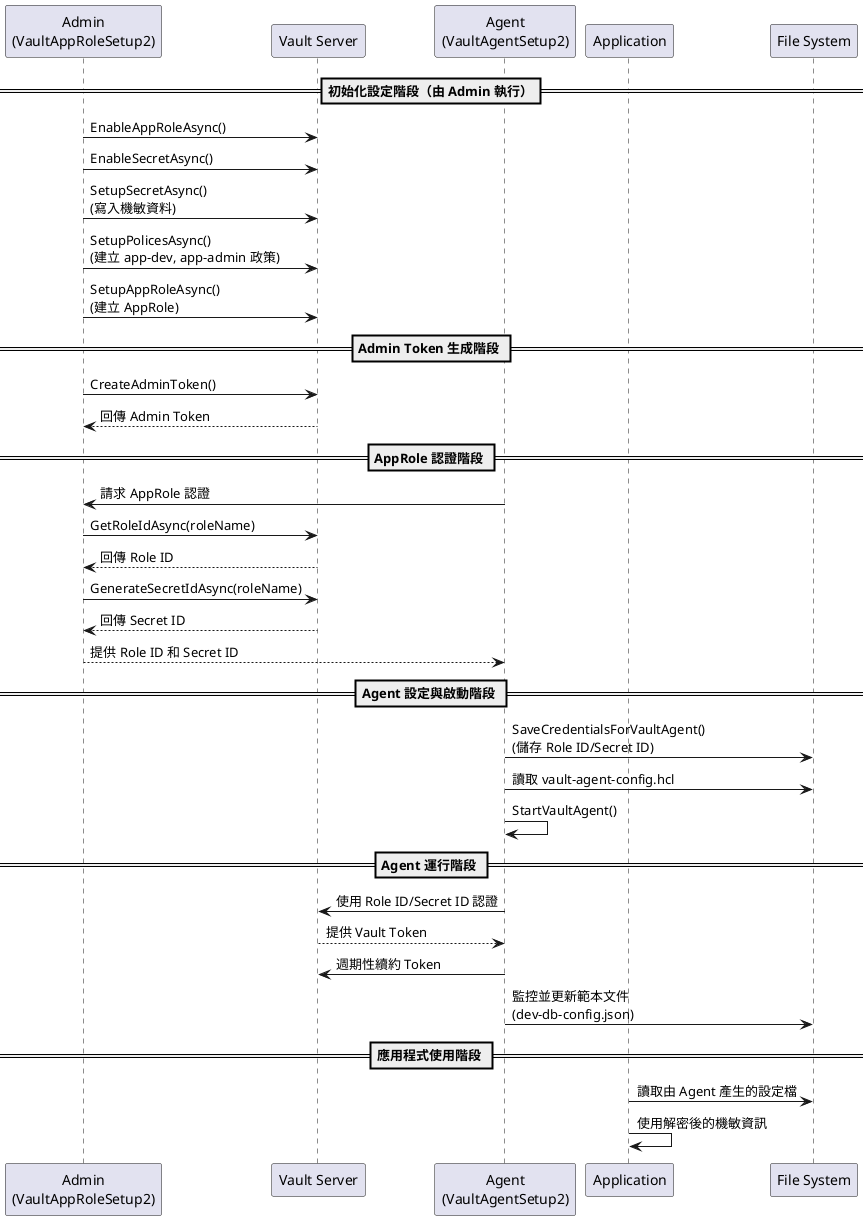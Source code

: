 @startuml
participant "Admin\n(VaultAppRoleSetup2)" as Admin
participant "Vault Server" as Vault
participant "Agent\n(VaultAgentSetup2)" as Agent
participant "Application" as App
participant "File System" as FS

== 初始化設定階段（由 Admin 執行）==
Admin -> Vault: EnableAppRoleAsync()
Admin -> Vault: EnableSecretAsync()
Admin -> Vault: SetupSecretAsync()\n(寫入機敏資料)
Admin -> Vault: SetupPolicesAsync()\n(建立 app-dev, app-admin 政策)
Admin -> Vault: SetupAppRoleAsync()\n(建立 AppRole)

== Admin Token 生成階段 ==
Admin -> Vault: CreateAdminToken()
Vault --> Admin: 回傳 Admin Token

== AppRole 認證階段 ==
Agent -> Admin: 請求 AppRole 認證
Admin -> Vault: GetRoleIdAsync(roleName)
Vault --> Admin: 回傳 Role ID
Admin -> Vault: GenerateSecretIdAsync(roleName)
Vault --> Admin: 回傳 Secret ID
Admin --> Agent: 提供 Role ID 和 Secret ID

== Agent 設定與啟動階段 ==
Agent -> FS: SaveCredentialsForVaultAgent()\n(儲存 Role ID/Secret ID)
Agent -> FS: 讀取 vault-agent-config.hcl
Agent -> Agent: StartVaultAgent()

== Agent 運行階段 ==
Agent -> Vault: 使用 Role ID/Secret ID 認證
Vault --> Agent: 提供 Vault Token
Agent -> Vault: 週期性續約 Token
Agent -> FS: 監控並更新範本文件\n(dev-db-config.json)

== 應用程式使用階段 ==
App -> FS: 讀取由 Agent 產生的設定檔
App -> App: 使用解密後的機敏資訊

@enduml